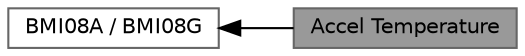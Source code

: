 digraph "Accel Temperature"
{
 // LATEX_PDF_SIZE
  bgcolor="transparent";
  edge [fontname=Helvetica,fontsize=10,labelfontname=Helvetica,labelfontsize=10];
  node [fontname=Helvetica,fontsize=10,shape=box,height=0.2,width=0.4];
  rankdir=LR;
  Node1 [id="Node000001",label="Accel Temperature",height=0.2,width=0.4,color="gray40", fillcolor="grey60", style="filled", fontcolor="black",tooltip="Read temperature from accel sensor."];
  Node2 [id="Node000002",label="BMI08A / BMI08G",height=0.2,width=0.4,color="grey40", fillcolor="white", style="filled",URL="$group__bmi08ag.html",tooltip=" "];
  Node2->Node1 [shape=plaintext, dir="back", style="solid"];
}
